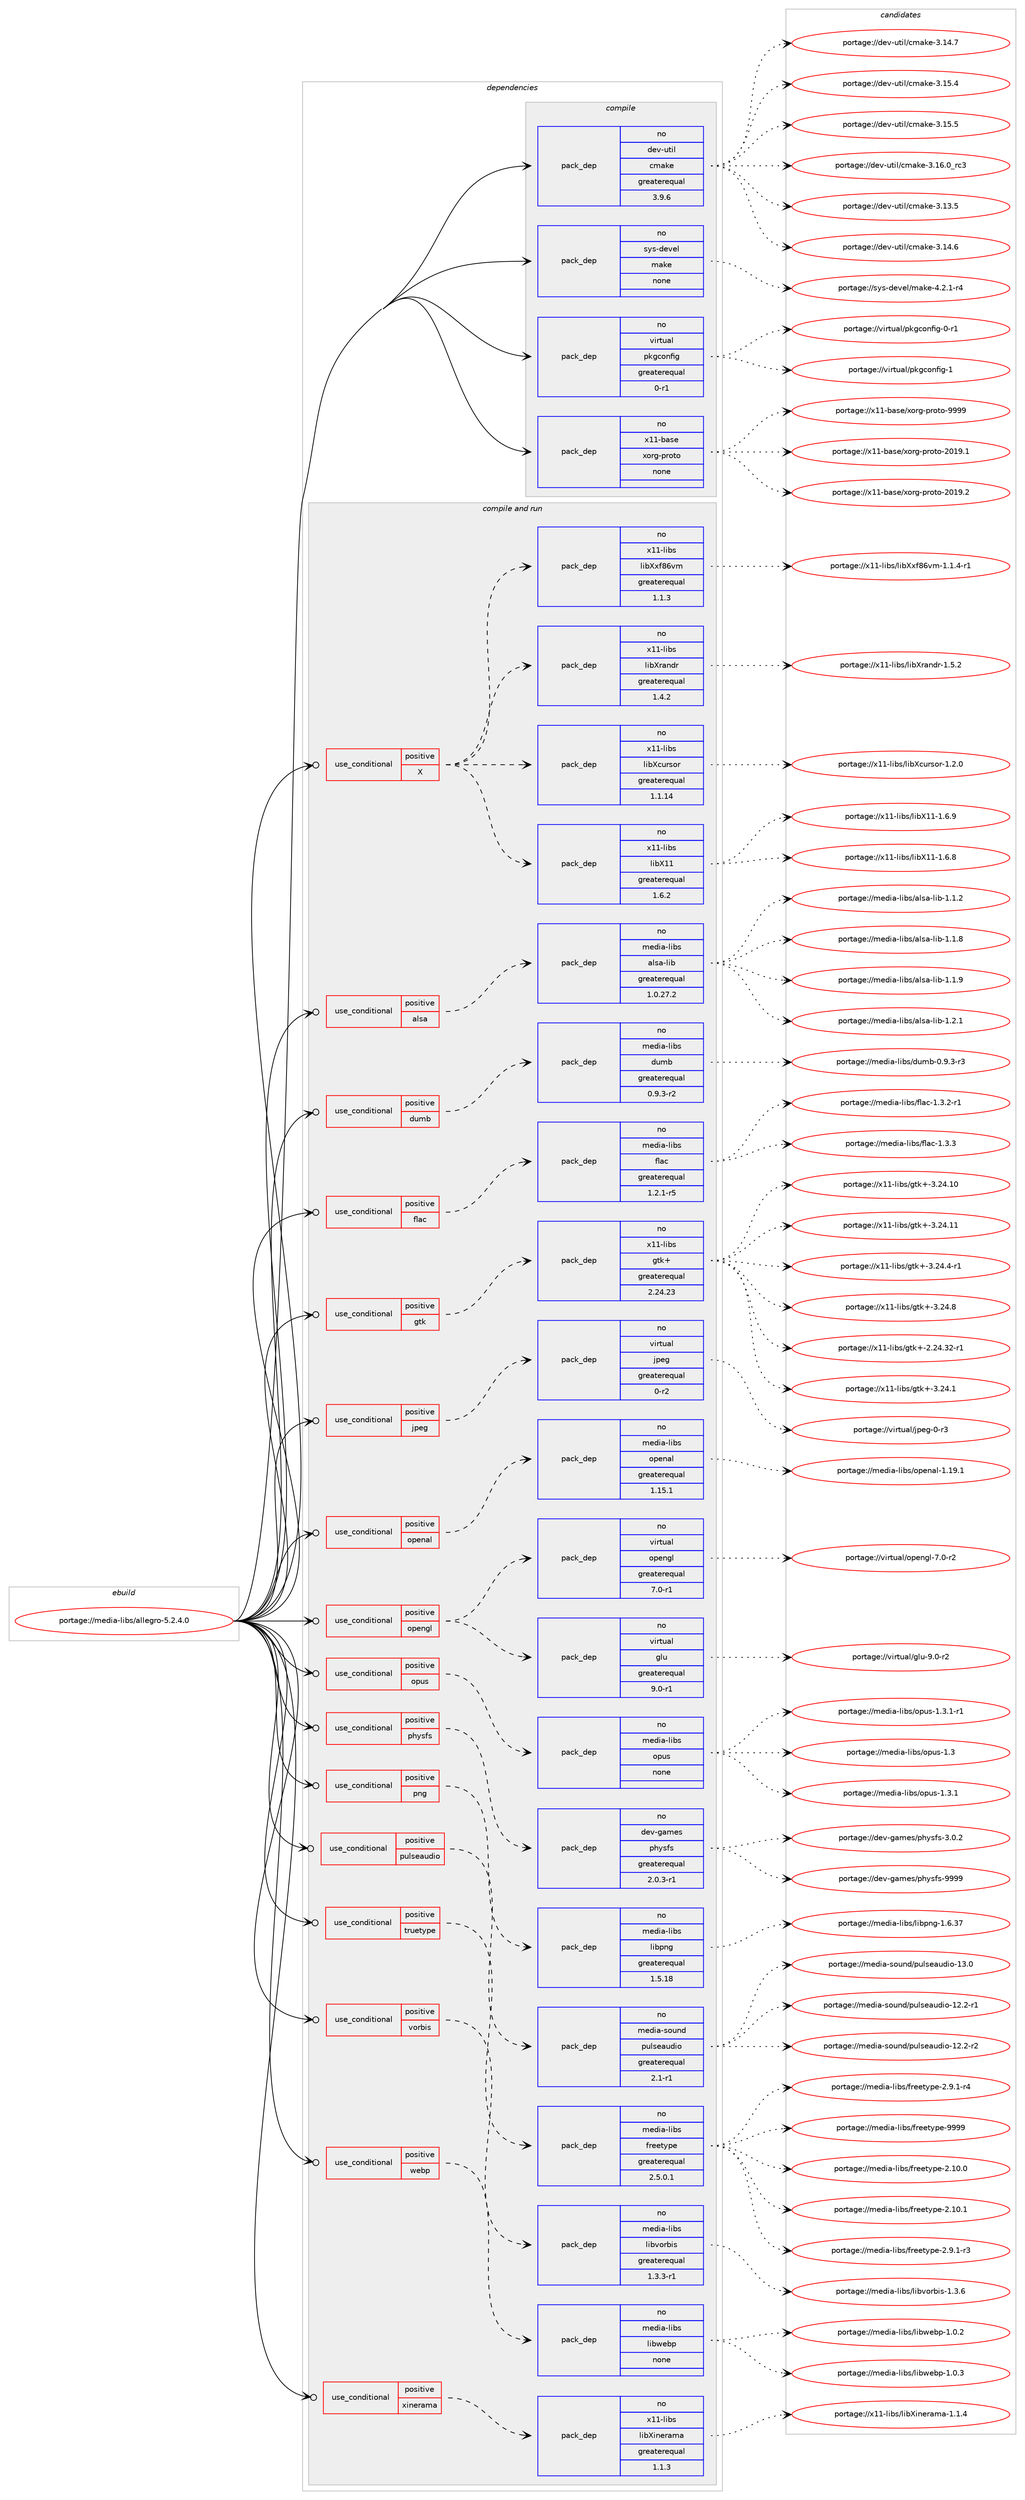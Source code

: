digraph prolog {

# *************
# Graph options
# *************

newrank=true;
concentrate=true;
compound=true;
graph [rankdir=LR,fontname=Helvetica,fontsize=10,ranksep=1.5];#, ranksep=2.5, nodesep=0.2];
edge  [arrowhead=vee];
node  [fontname=Helvetica,fontsize=10];

# **********
# The ebuild
# **********

subgraph cluster_leftcol {
color=gray;
rank=same;
label=<<i>ebuild</i>>;
id [label="portage://media-libs/allegro-5.2.4.0", color=red, width=4, href="../media-libs/allegro-5.2.4.0.svg"];
}

# ****************
# The dependencies
# ****************

subgraph cluster_midcol {
color=gray;
label=<<i>dependencies</i>>;
subgraph cluster_compile {
fillcolor="#eeeeee";
style=filled;
label=<<i>compile</i>>;
subgraph pack232961 {
dependency317170 [label=<<TABLE BORDER="0" CELLBORDER="1" CELLSPACING="0" CELLPADDING="4" WIDTH="220"><TR><TD ROWSPAN="6" CELLPADDING="30">pack_dep</TD></TR><TR><TD WIDTH="110">no</TD></TR><TR><TD>dev-util</TD></TR><TR><TD>cmake</TD></TR><TR><TD>greaterequal</TD></TR><TR><TD>3.9.6</TD></TR></TABLE>>, shape=none, color=blue];
}
id:e -> dependency317170:w [weight=20,style="solid",arrowhead="vee"];
subgraph pack232962 {
dependency317171 [label=<<TABLE BORDER="0" CELLBORDER="1" CELLSPACING="0" CELLPADDING="4" WIDTH="220"><TR><TD ROWSPAN="6" CELLPADDING="30">pack_dep</TD></TR><TR><TD WIDTH="110">no</TD></TR><TR><TD>sys-devel</TD></TR><TR><TD>make</TD></TR><TR><TD>none</TD></TR><TR><TD></TD></TR></TABLE>>, shape=none, color=blue];
}
id:e -> dependency317171:w [weight=20,style="solid",arrowhead="vee"];
subgraph pack232963 {
dependency317172 [label=<<TABLE BORDER="0" CELLBORDER="1" CELLSPACING="0" CELLPADDING="4" WIDTH="220"><TR><TD ROWSPAN="6" CELLPADDING="30">pack_dep</TD></TR><TR><TD WIDTH="110">no</TD></TR><TR><TD>virtual</TD></TR><TR><TD>pkgconfig</TD></TR><TR><TD>greaterequal</TD></TR><TR><TD>0-r1</TD></TR></TABLE>>, shape=none, color=blue];
}
id:e -> dependency317172:w [weight=20,style="solid",arrowhead="vee"];
subgraph pack232964 {
dependency317173 [label=<<TABLE BORDER="0" CELLBORDER="1" CELLSPACING="0" CELLPADDING="4" WIDTH="220"><TR><TD ROWSPAN="6" CELLPADDING="30">pack_dep</TD></TR><TR><TD WIDTH="110">no</TD></TR><TR><TD>x11-base</TD></TR><TR><TD>xorg-proto</TD></TR><TR><TD>none</TD></TR><TR><TD></TD></TR></TABLE>>, shape=none, color=blue];
}
id:e -> dependency317173:w [weight=20,style="solid",arrowhead="vee"];
}
subgraph cluster_compileandrun {
fillcolor="#eeeeee";
style=filled;
label=<<i>compile and run</i>>;
subgraph cond79097 {
dependency317174 [label=<<TABLE BORDER="0" CELLBORDER="1" CELLSPACING="0" CELLPADDING="4"><TR><TD ROWSPAN="3" CELLPADDING="10">use_conditional</TD></TR><TR><TD>positive</TD></TR><TR><TD>X</TD></TR></TABLE>>, shape=none, color=red];
subgraph pack232965 {
dependency317175 [label=<<TABLE BORDER="0" CELLBORDER="1" CELLSPACING="0" CELLPADDING="4" WIDTH="220"><TR><TD ROWSPAN="6" CELLPADDING="30">pack_dep</TD></TR><TR><TD WIDTH="110">no</TD></TR><TR><TD>x11-libs</TD></TR><TR><TD>libX11</TD></TR><TR><TD>greaterequal</TD></TR><TR><TD>1.6.2</TD></TR></TABLE>>, shape=none, color=blue];
}
dependency317174:e -> dependency317175:w [weight=20,style="dashed",arrowhead="vee"];
subgraph pack232966 {
dependency317176 [label=<<TABLE BORDER="0" CELLBORDER="1" CELLSPACING="0" CELLPADDING="4" WIDTH="220"><TR><TD ROWSPAN="6" CELLPADDING="30">pack_dep</TD></TR><TR><TD WIDTH="110">no</TD></TR><TR><TD>x11-libs</TD></TR><TR><TD>libXcursor</TD></TR><TR><TD>greaterequal</TD></TR><TR><TD>1.1.14</TD></TR></TABLE>>, shape=none, color=blue];
}
dependency317174:e -> dependency317176:w [weight=20,style="dashed",arrowhead="vee"];
subgraph pack232967 {
dependency317177 [label=<<TABLE BORDER="0" CELLBORDER="1" CELLSPACING="0" CELLPADDING="4" WIDTH="220"><TR><TD ROWSPAN="6" CELLPADDING="30">pack_dep</TD></TR><TR><TD WIDTH="110">no</TD></TR><TR><TD>x11-libs</TD></TR><TR><TD>libXrandr</TD></TR><TR><TD>greaterequal</TD></TR><TR><TD>1.4.2</TD></TR></TABLE>>, shape=none, color=blue];
}
dependency317174:e -> dependency317177:w [weight=20,style="dashed",arrowhead="vee"];
subgraph pack232968 {
dependency317178 [label=<<TABLE BORDER="0" CELLBORDER="1" CELLSPACING="0" CELLPADDING="4" WIDTH="220"><TR><TD ROWSPAN="6" CELLPADDING="30">pack_dep</TD></TR><TR><TD WIDTH="110">no</TD></TR><TR><TD>x11-libs</TD></TR><TR><TD>libXxf86vm</TD></TR><TR><TD>greaterequal</TD></TR><TR><TD>1.1.3</TD></TR></TABLE>>, shape=none, color=blue];
}
dependency317174:e -> dependency317178:w [weight=20,style="dashed",arrowhead="vee"];
}
id:e -> dependency317174:w [weight=20,style="solid",arrowhead="odotvee"];
subgraph cond79098 {
dependency317179 [label=<<TABLE BORDER="0" CELLBORDER="1" CELLSPACING="0" CELLPADDING="4"><TR><TD ROWSPAN="3" CELLPADDING="10">use_conditional</TD></TR><TR><TD>positive</TD></TR><TR><TD>alsa</TD></TR></TABLE>>, shape=none, color=red];
subgraph pack232969 {
dependency317180 [label=<<TABLE BORDER="0" CELLBORDER="1" CELLSPACING="0" CELLPADDING="4" WIDTH="220"><TR><TD ROWSPAN="6" CELLPADDING="30">pack_dep</TD></TR><TR><TD WIDTH="110">no</TD></TR><TR><TD>media-libs</TD></TR><TR><TD>alsa-lib</TD></TR><TR><TD>greaterequal</TD></TR><TR><TD>1.0.27.2</TD></TR></TABLE>>, shape=none, color=blue];
}
dependency317179:e -> dependency317180:w [weight=20,style="dashed",arrowhead="vee"];
}
id:e -> dependency317179:w [weight=20,style="solid",arrowhead="odotvee"];
subgraph cond79099 {
dependency317181 [label=<<TABLE BORDER="0" CELLBORDER="1" CELLSPACING="0" CELLPADDING="4"><TR><TD ROWSPAN="3" CELLPADDING="10">use_conditional</TD></TR><TR><TD>positive</TD></TR><TR><TD>dumb</TD></TR></TABLE>>, shape=none, color=red];
subgraph pack232970 {
dependency317182 [label=<<TABLE BORDER="0" CELLBORDER="1" CELLSPACING="0" CELLPADDING="4" WIDTH="220"><TR><TD ROWSPAN="6" CELLPADDING="30">pack_dep</TD></TR><TR><TD WIDTH="110">no</TD></TR><TR><TD>media-libs</TD></TR><TR><TD>dumb</TD></TR><TR><TD>greaterequal</TD></TR><TR><TD>0.9.3-r2</TD></TR></TABLE>>, shape=none, color=blue];
}
dependency317181:e -> dependency317182:w [weight=20,style="dashed",arrowhead="vee"];
}
id:e -> dependency317181:w [weight=20,style="solid",arrowhead="odotvee"];
subgraph cond79100 {
dependency317183 [label=<<TABLE BORDER="0" CELLBORDER="1" CELLSPACING="0" CELLPADDING="4"><TR><TD ROWSPAN="3" CELLPADDING="10">use_conditional</TD></TR><TR><TD>positive</TD></TR><TR><TD>flac</TD></TR></TABLE>>, shape=none, color=red];
subgraph pack232971 {
dependency317184 [label=<<TABLE BORDER="0" CELLBORDER="1" CELLSPACING="0" CELLPADDING="4" WIDTH="220"><TR><TD ROWSPAN="6" CELLPADDING="30">pack_dep</TD></TR><TR><TD WIDTH="110">no</TD></TR><TR><TD>media-libs</TD></TR><TR><TD>flac</TD></TR><TR><TD>greaterequal</TD></TR><TR><TD>1.2.1-r5</TD></TR></TABLE>>, shape=none, color=blue];
}
dependency317183:e -> dependency317184:w [weight=20,style="dashed",arrowhead="vee"];
}
id:e -> dependency317183:w [weight=20,style="solid",arrowhead="odotvee"];
subgraph cond79101 {
dependency317185 [label=<<TABLE BORDER="0" CELLBORDER="1" CELLSPACING="0" CELLPADDING="4"><TR><TD ROWSPAN="3" CELLPADDING="10">use_conditional</TD></TR><TR><TD>positive</TD></TR><TR><TD>gtk</TD></TR></TABLE>>, shape=none, color=red];
subgraph pack232972 {
dependency317186 [label=<<TABLE BORDER="0" CELLBORDER="1" CELLSPACING="0" CELLPADDING="4" WIDTH="220"><TR><TD ROWSPAN="6" CELLPADDING="30">pack_dep</TD></TR><TR><TD WIDTH="110">no</TD></TR><TR><TD>x11-libs</TD></TR><TR><TD>gtk+</TD></TR><TR><TD>greaterequal</TD></TR><TR><TD>2.24.23</TD></TR></TABLE>>, shape=none, color=blue];
}
dependency317185:e -> dependency317186:w [weight=20,style="dashed",arrowhead="vee"];
}
id:e -> dependency317185:w [weight=20,style="solid",arrowhead="odotvee"];
subgraph cond79102 {
dependency317187 [label=<<TABLE BORDER="0" CELLBORDER="1" CELLSPACING="0" CELLPADDING="4"><TR><TD ROWSPAN="3" CELLPADDING="10">use_conditional</TD></TR><TR><TD>positive</TD></TR><TR><TD>jpeg</TD></TR></TABLE>>, shape=none, color=red];
subgraph pack232973 {
dependency317188 [label=<<TABLE BORDER="0" CELLBORDER="1" CELLSPACING="0" CELLPADDING="4" WIDTH="220"><TR><TD ROWSPAN="6" CELLPADDING="30">pack_dep</TD></TR><TR><TD WIDTH="110">no</TD></TR><TR><TD>virtual</TD></TR><TR><TD>jpeg</TD></TR><TR><TD>greaterequal</TD></TR><TR><TD>0-r2</TD></TR></TABLE>>, shape=none, color=blue];
}
dependency317187:e -> dependency317188:w [weight=20,style="dashed",arrowhead="vee"];
}
id:e -> dependency317187:w [weight=20,style="solid",arrowhead="odotvee"];
subgraph cond79103 {
dependency317189 [label=<<TABLE BORDER="0" CELLBORDER="1" CELLSPACING="0" CELLPADDING="4"><TR><TD ROWSPAN="3" CELLPADDING="10">use_conditional</TD></TR><TR><TD>positive</TD></TR><TR><TD>openal</TD></TR></TABLE>>, shape=none, color=red];
subgraph pack232974 {
dependency317190 [label=<<TABLE BORDER="0" CELLBORDER="1" CELLSPACING="0" CELLPADDING="4" WIDTH="220"><TR><TD ROWSPAN="6" CELLPADDING="30">pack_dep</TD></TR><TR><TD WIDTH="110">no</TD></TR><TR><TD>media-libs</TD></TR><TR><TD>openal</TD></TR><TR><TD>greaterequal</TD></TR><TR><TD>1.15.1</TD></TR></TABLE>>, shape=none, color=blue];
}
dependency317189:e -> dependency317190:w [weight=20,style="dashed",arrowhead="vee"];
}
id:e -> dependency317189:w [weight=20,style="solid",arrowhead="odotvee"];
subgraph cond79104 {
dependency317191 [label=<<TABLE BORDER="0" CELLBORDER="1" CELLSPACING="0" CELLPADDING="4"><TR><TD ROWSPAN="3" CELLPADDING="10">use_conditional</TD></TR><TR><TD>positive</TD></TR><TR><TD>opengl</TD></TR></TABLE>>, shape=none, color=red];
subgraph pack232975 {
dependency317192 [label=<<TABLE BORDER="0" CELLBORDER="1" CELLSPACING="0" CELLPADDING="4" WIDTH="220"><TR><TD ROWSPAN="6" CELLPADDING="30">pack_dep</TD></TR><TR><TD WIDTH="110">no</TD></TR><TR><TD>virtual</TD></TR><TR><TD>glu</TD></TR><TR><TD>greaterequal</TD></TR><TR><TD>9.0-r1</TD></TR></TABLE>>, shape=none, color=blue];
}
dependency317191:e -> dependency317192:w [weight=20,style="dashed",arrowhead="vee"];
subgraph pack232976 {
dependency317193 [label=<<TABLE BORDER="0" CELLBORDER="1" CELLSPACING="0" CELLPADDING="4" WIDTH="220"><TR><TD ROWSPAN="6" CELLPADDING="30">pack_dep</TD></TR><TR><TD WIDTH="110">no</TD></TR><TR><TD>virtual</TD></TR><TR><TD>opengl</TD></TR><TR><TD>greaterequal</TD></TR><TR><TD>7.0-r1</TD></TR></TABLE>>, shape=none, color=blue];
}
dependency317191:e -> dependency317193:w [weight=20,style="dashed",arrowhead="vee"];
}
id:e -> dependency317191:w [weight=20,style="solid",arrowhead="odotvee"];
subgraph cond79105 {
dependency317194 [label=<<TABLE BORDER="0" CELLBORDER="1" CELLSPACING="0" CELLPADDING="4"><TR><TD ROWSPAN="3" CELLPADDING="10">use_conditional</TD></TR><TR><TD>positive</TD></TR><TR><TD>opus</TD></TR></TABLE>>, shape=none, color=red];
subgraph pack232977 {
dependency317195 [label=<<TABLE BORDER="0" CELLBORDER="1" CELLSPACING="0" CELLPADDING="4" WIDTH="220"><TR><TD ROWSPAN="6" CELLPADDING="30">pack_dep</TD></TR><TR><TD WIDTH="110">no</TD></TR><TR><TD>media-libs</TD></TR><TR><TD>opus</TD></TR><TR><TD>none</TD></TR><TR><TD></TD></TR></TABLE>>, shape=none, color=blue];
}
dependency317194:e -> dependency317195:w [weight=20,style="dashed",arrowhead="vee"];
}
id:e -> dependency317194:w [weight=20,style="solid",arrowhead="odotvee"];
subgraph cond79106 {
dependency317196 [label=<<TABLE BORDER="0" CELLBORDER="1" CELLSPACING="0" CELLPADDING="4"><TR><TD ROWSPAN="3" CELLPADDING="10">use_conditional</TD></TR><TR><TD>positive</TD></TR><TR><TD>physfs</TD></TR></TABLE>>, shape=none, color=red];
subgraph pack232978 {
dependency317197 [label=<<TABLE BORDER="0" CELLBORDER="1" CELLSPACING="0" CELLPADDING="4" WIDTH="220"><TR><TD ROWSPAN="6" CELLPADDING="30">pack_dep</TD></TR><TR><TD WIDTH="110">no</TD></TR><TR><TD>dev-games</TD></TR><TR><TD>physfs</TD></TR><TR><TD>greaterequal</TD></TR><TR><TD>2.0.3-r1</TD></TR></TABLE>>, shape=none, color=blue];
}
dependency317196:e -> dependency317197:w [weight=20,style="dashed",arrowhead="vee"];
}
id:e -> dependency317196:w [weight=20,style="solid",arrowhead="odotvee"];
subgraph cond79107 {
dependency317198 [label=<<TABLE BORDER="0" CELLBORDER="1" CELLSPACING="0" CELLPADDING="4"><TR><TD ROWSPAN="3" CELLPADDING="10">use_conditional</TD></TR><TR><TD>positive</TD></TR><TR><TD>png</TD></TR></TABLE>>, shape=none, color=red];
subgraph pack232979 {
dependency317199 [label=<<TABLE BORDER="0" CELLBORDER="1" CELLSPACING="0" CELLPADDING="4" WIDTH="220"><TR><TD ROWSPAN="6" CELLPADDING="30">pack_dep</TD></TR><TR><TD WIDTH="110">no</TD></TR><TR><TD>media-libs</TD></TR><TR><TD>libpng</TD></TR><TR><TD>greaterequal</TD></TR><TR><TD>1.5.18</TD></TR></TABLE>>, shape=none, color=blue];
}
dependency317198:e -> dependency317199:w [weight=20,style="dashed",arrowhead="vee"];
}
id:e -> dependency317198:w [weight=20,style="solid",arrowhead="odotvee"];
subgraph cond79108 {
dependency317200 [label=<<TABLE BORDER="0" CELLBORDER="1" CELLSPACING="0" CELLPADDING="4"><TR><TD ROWSPAN="3" CELLPADDING="10">use_conditional</TD></TR><TR><TD>positive</TD></TR><TR><TD>pulseaudio</TD></TR></TABLE>>, shape=none, color=red];
subgraph pack232980 {
dependency317201 [label=<<TABLE BORDER="0" CELLBORDER="1" CELLSPACING="0" CELLPADDING="4" WIDTH="220"><TR><TD ROWSPAN="6" CELLPADDING="30">pack_dep</TD></TR><TR><TD WIDTH="110">no</TD></TR><TR><TD>media-sound</TD></TR><TR><TD>pulseaudio</TD></TR><TR><TD>greaterequal</TD></TR><TR><TD>2.1-r1</TD></TR></TABLE>>, shape=none, color=blue];
}
dependency317200:e -> dependency317201:w [weight=20,style="dashed",arrowhead="vee"];
}
id:e -> dependency317200:w [weight=20,style="solid",arrowhead="odotvee"];
subgraph cond79109 {
dependency317202 [label=<<TABLE BORDER="0" CELLBORDER="1" CELLSPACING="0" CELLPADDING="4"><TR><TD ROWSPAN="3" CELLPADDING="10">use_conditional</TD></TR><TR><TD>positive</TD></TR><TR><TD>truetype</TD></TR></TABLE>>, shape=none, color=red];
subgraph pack232981 {
dependency317203 [label=<<TABLE BORDER="0" CELLBORDER="1" CELLSPACING="0" CELLPADDING="4" WIDTH="220"><TR><TD ROWSPAN="6" CELLPADDING="30">pack_dep</TD></TR><TR><TD WIDTH="110">no</TD></TR><TR><TD>media-libs</TD></TR><TR><TD>freetype</TD></TR><TR><TD>greaterequal</TD></TR><TR><TD>2.5.0.1</TD></TR></TABLE>>, shape=none, color=blue];
}
dependency317202:e -> dependency317203:w [weight=20,style="dashed",arrowhead="vee"];
}
id:e -> dependency317202:w [weight=20,style="solid",arrowhead="odotvee"];
subgraph cond79110 {
dependency317204 [label=<<TABLE BORDER="0" CELLBORDER="1" CELLSPACING="0" CELLPADDING="4"><TR><TD ROWSPAN="3" CELLPADDING="10">use_conditional</TD></TR><TR><TD>positive</TD></TR><TR><TD>vorbis</TD></TR></TABLE>>, shape=none, color=red];
subgraph pack232982 {
dependency317205 [label=<<TABLE BORDER="0" CELLBORDER="1" CELLSPACING="0" CELLPADDING="4" WIDTH="220"><TR><TD ROWSPAN="6" CELLPADDING="30">pack_dep</TD></TR><TR><TD WIDTH="110">no</TD></TR><TR><TD>media-libs</TD></TR><TR><TD>libvorbis</TD></TR><TR><TD>greaterequal</TD></TR><TR><TD>1.3.3-r1</TD></TR></TABLE>>, shape=none, color=blue];
}
dependency317204:e -> dependency317205:w [weight=20,style="dashed",arrowhead="vee"];
}
id:e -> dependency317204:w [weight=20,style="solid",arrowhead="odotvee"];
subgraph cond79111 {
dependency317206 [label=<<TABLE BORDER="0" CELLBORDER="1" CELLSPACING="0" CELLPADDING="4"><TR><TD ROWSPAN="3" CELLPADDING="10">use_conditional</TD></TR><TR><TD>positive</TD></TR><TR><TD>webp</TD></TR></TABLE>>, shape=none, color=red];
subgraph pack232983 {
dependency317207 [label=<<TABLE BORDER="0" CELLBORDER="1" CELLSPACING="0" CELLPADDING="4" WIDTH="220"><TR><TD ROWSPAN="6" CELLPADDING="30">pack_dep</TD></TR><TR><TD WIDTH="110">no</TD></TR><TR><TD>media-libs</TD></TR><TR><TD>libwebp</TD></TR><TR><TD>none</TD></TR><TR><TD></TD></TR></TABLE>>, shape=none, color=blue];
}
dependency317206:e -> dependency317207:w [weight=20,style="dashed",arrowhead="vee"];
}
id:e -> dependency317206:w [weight=20,style="solid",arrowhead="odotvee"];
subgraph cond79112 {
dependency317208 [label=<<TABLE BORDER="0" CELLBORDER="1" CELLSPACING="0" CELLPADDING="4"><TR><TD ROWSPAN="3" CELLPADDING="10">use_conditional</TD></TR><TR><TD>positive</TD></TR><TR><TD>xinerama</TD></TR></TABLE>>, shape=none, color=red];
subgraph pack232984 {
dependency317209 [label=<<TABLE BORDER="0" CELLBORDER="1" CELLSPACING="0" CELLPADDING="4" WIDTH="220"><TR><TD ROWSPAN="6" CELLPADDING="30">pack_dep</TD></TR><TR><TD WIDTH="110">no</TD></TR><TR><TD>x11-libs</TD></TR><TR><TD>libXinerama</TD></TR><TR><TD>greaterequal</TD></TR><TR><TD>1.1.3</TD></TR></TABLE>>, shape=none, color=blue];
}
dependency317208:e -> dependency317209:w [weight=20,style="dashed",arrowhead="vee"];
}
id:e -> dependency317208:w [weight=20,style="solid",arrowhead="odotvee"];
}
subgraph cluster_run {
fillcolor="#eeeeee";
style=filled;
label=<<i>run</i>>;
}
}

# **************
# The candidates
# **************

subgraph cluster_choices {
rank=same;
color=gray;
label=<<i>candidates</i>>;

subgraph choice232961 {
color=black;
nodesep=1;
choiceportage1001011184511711610510847991099710710145514649514653 [label="portage://dev-util/cmake-3.13.5", color=red, width=4,href="../dev-util/cmake-3.13.5.svg"];
choiceportage1001011184511711610510847991099710710145514649524654 [label="portage://dev-util/cmake-3.14.6", color=red, width=4,href="../dev-util/cmake-3.14.6.svg"];
choiceportage1001011184511711610510847991099710710145514649524655 [label="portage://dev-util/cmake-3.14.7", color=red, width=4,href="../dev-util/cmake-3.14.7.svg"];
choiceportage1001011184511711610510847991099710710145514649534652 [label="portage://dev-util/cmake-3.15.4", color=red, width=4,href="../dev-util/cmake-3.15.4.svg"];
choiceportage1001011184511711610510847991099710710145514649534653 [label="portage://dev-util/cmake-3.15.5", color=red, width=4,href="../dev-util/cmake-3.15.5.svg"];
choiceportage1001011184511711610510847991099710710145514649544648951149951 [label="portage://dev-util/cmake-3.16.0_rc3", color=red, width=4,href="../dev-util/cmake-3.16.0_rc3.svg"];
dependency317170:e -> choiceportage1001011184511711610510847991099710710145514649514653:w [style=dotted,weight="100"];
dependency317170:e -> choiceportage1001011184511711610510847991099710710145514649524654:w [style=dotted,weight="100"];
dependency317170:e -> choiceportage1001011184511711610510847991099710710145514649524655:w [style=dotted,weight="100"];
dependency317170:e -> choiceportage1001011184511711610510847991099710710145514649534652:w [style=dotted,weight="100"];
dependency317170:e -> choiceportage1001011184511711610510847991099710710145514649534653:w [style=dotted,weight="100"];
dependency317170:e -> choiceportage1001011184511711610510847991099710710145514649544648951149951:w [style=dotted,weight="100"];
}
subgraph choice232962 {
color=black;
nodesep=1;
choiceportage1151211154510010111810110847109971071014552465046494511452 [label="portage://sys-devel/make-4.2.1-r4", color=red, width=4,href="../sys-devel/make-4.2.1-r4.svg"];
dependency317171:e -> choiceportage1151211154510010111810110847109971071014552465046494511452:w [style=dotted,weight="100"];
}
subgraph choice232963 {
color=black;
nodesep=1;
choiceportage11810511411611797108471121071039911111010210510345484511449 [label="portage://virtual/pkgconfig-0-r1", color=red, width=4,href="../virtual/pkgconfig-0-r1.svg"];
choiceportage1181051141161179710847112107103991111101021051034549 [label="portage://virtual/pkgconfig-1", color=red, width=4,href="../virtual/pkgconfig-1.svg"];
dependency317172:e -> choiceportage11810511411611797108471121071039911111010210510345484511449:w [style=dotted,weight="100"];
dependency317172:e -> choiceportage1181051141161179710847112107103991111101021051034549:w [style=dotted,weight="100"];
}
subgraph choice232964 {
color=black;
nodesep=1;
choiceportage1204949459897115101471201111141034511211411111611145504849574649 [label="portage://x11-base/xorg-proto-2019.1", color=red, width=4,href="../x11-base/xorg-proto-2019.1.svg"];
choiceportage1204949459897115101471201111141034511211411111611145504849574650 [label="portage://x11-base/xorg-proto-2019.2", color=red, width=4,href="../x11-base/xorg-proto-2019.2.svg"];
choiceportage120494945989711510147120111114103451121141111161114557575757 [label="portage://x11-base/xorg-proto-9999", color=red, width=4,href="../x11-base/xorg-proto-9999.svg"];
dependency317173:e -> choiceportage1204949459897115101471201111141034511211411111611145504849574649:w [style=dotted,weight="100"];
dependency317173:e -> choiceportage1204949459897115101471201111141034511211411111611145504849574650:w [style=dotted,weight="100"];
dependency317173:e -> choiceportage120494945989711510147120111114103451121141111161114557575757:w [style=dotted,weight="100"];
}
subgraph choice232965 {
color=black;
nodesep=1;
choiceportage120494945108105981154710810598884949454946544656 [label="portage://x11-libs/libX11-1.6.8", color=red, width=4,href="../x11-libs/libX11-1.6.8.svg"];
choiceportage120494945108105981154710810598884949454946544657 [label="portage://x11-libs/libX11-1.6.9", color=red, width=4,href="../x11-libs/libX11-1.6.9.svg"];
dependency317175:e -> choiceportage120494945108105981154710810598884949454946544656:w [style=dotted,weight="100"];
dependency317175:e -> choiceportage120494945108105981154710810598884949454946544657:w [style=dotted,weight="100"];
}
subgraph choice232966 {
color=black;
nodesep=1;
choiceportage1204949451081059811547108105988899117114115111114454946504648 [label="portage://x11-libs/libXcursor-1.2.0", color=red, width=4,href="../x11-libs/libXcursor-1.2.0.svg"];
dependency317176:e -> choiceportage1204949451081059811547108105988899117114115111114454946504648:w [style=dotted,weight="100"];
}
subgraph choice232967 {
color=black;
nodesep=1;
choiceportage1204949451081059811547108105988811497110100114454946534650 [label="portage://x11-libs/libXrandr-1.5.2", color=red, width=4,href="../x11-libs/libXrandr-1.5.2.svg"];
dependency317177:e -> choiceportage1204949451081059811547108105988811497110100114454946534650:w [style=dotted,weight="100"];
}
subgraph choice232968 {
color=black;
nodesep=1;
choiceportage1204949451081059811547108105988812010256541181094549464946524511449 [label="portage://x11-libs/libXxf86vm-1.1.4-r1", color=red, width=4,href="../x11-libs/libXxf86vm-1.1.4-r1.svg"];
dependency317178:e -> choiceportage1204949451081059811547108105988812010256541181094549464946524511449:w [style=dotted,weight="100"];
}
subgraph choice232969 {
color=black;
nodesep=1;
choiceportage1091011001059745108105981154797108115974510810598454946494650 [label="portage://media-libs/alsa-lib-1.1.2", color=red, width=4,href="../media-libs/alsa-lib-1.1.2.svg"];
choiceportage1091011001059745108105981154797108115974510810598454946494656 [label="portage://media-libs/alsa-lib-1.1.8", color=red, width=4,href="../media-libs/alsa-lib-1.1.8.svg"];
choiceportage1091011001059745108105981154797108115974510810598454946494657 [label="portage://media-libs/alsa-lib-1.1.9", color=red, width=4,href="../media-libs/alsa-lib-1.1.9.svg"];
choiceportage1091011001059745108105981154797108115974510810598454946504649 [label="portage://media-libs/alsa-lib-1.2.1", color=red, width=4,href="../media-libs/alsa-lib-1.2.1.svg"];
dependency317180:e -> choiceportage1091011001059745108105981154797108115974510810598454946494650:w [style=dotted,weight="100"];
dependency317180:e -> choiceportage1091011001059745108105981154797108115974510810598454946494656:w [style=dotted,weight="100"];
dependency317180:e -> choiceportage1091011001059745108105981154797108115974510810598454946494657:w [style=dotted,weight="100"];
dependency317180:e -> choiceportage1091011001059745108105981154797108115974510810598454946504649:w [style=dotted,weight="100"];
}
subgraph choice232970 {
color=black;
nodesep=1;
choiceportage10910110010597451081059811547100117109984548465746514511451 [label="portage://media-libs/dumb-0.9.3-r3", color=red, width=4,href="../media-libs/dumb-0.9.3-r3.svg"];
dependency317182:e -> choiceportage10910110010597451081059811547100117109984548465746514511451:w [style=dotted,weight="100"];
}
subgraph choice232971 {
color=black;
nodesep=1;
choiceportage1091011001059745108105981154710210897994549465146504511449 [label="portage://media-libs/flac-1.3.2-r1", color=red, width=4,href="../media-libs/flac-1.3.2-r1.svg"];
choiceportage109101100105974510810598115471021089799454946514651 [label="portage://media-libs/flac-1.3.3", color=red, width=4,href="../media-libs/flac-1.3.3.svg"];
dependency317184:e -> choiceportage1091011001059745108105981154710210897994549465146504511449:w [style=dotted,weight="100"];
dependency317184:e -> choiceportage109101100105974510810598115471021089799454946514651:w [style=dotted,weight="100"];
}
subgraph choice232972 {
color=black;
nodesep=1;
choiceportage12049494510810598115471031161074345504650524651504511449 [label="portage://x11-libs/gtk+-2.24.32-r1", color=red, width=4,href="../x11-libs/gtk+-2.24.32-r1.svg"];
choiceportage12049494510810598115471031161074345514650524649 [label="portage://x11-libs/gtk+-3.24.1", color=red, width=4,href="../x11-libs/gtk+-3.24.1.svg"];
choiceportage1204949451081059811547103116107434551465052464948 [label="portage://x11-libs/gtk+-3.24.10", color=red, width=4,href="../x11-libs/gtk+-3.24.10.svg"];
choiceportage1204949451081059811547103116107434551465052464949 [label="portage://x11-libs/gtk+-3.24.11", color=red, width=4,href="../x11-libs/gtk+-3.24.11.svg"];
choiceportage120494945108105981154710311610743455146505246524511449 [label="portage://x11-libs/gtk+-3.24.4-r1", color=red, width=4,href="../x11-libs/gtk+-3.24.4-r1.svg"];
choiceportage12049494510810598115471031161074345514650524656 [label="portage://x11-libs/gtk+-3.24.8", color=red, width=4,href="../x11-libs/gtk+-3.24.8.svg"];
dependency317186:e -> choiceportage12049494510810598115471031161074345504650524651504511449:w [style=dotted,weight="100"];
dependency317186:e -> choiceportage12049494510810598115471031161074345514650524649:w [style=dotted,weight="100"];
dependency317186:e -> choiceportage1204949451081059811547103116107434551465052464948:w [style=dotted,weight="100"];
dependency317186:e -> choiceportage1204949451081059811547103116107434551465052464949:w [style=dotted,weight="100"];
dependency317186:e -> choiceportage120494945108105981154710311610743455146505246524511449:w [style=dotted,weight="100"];
dependency317186:e -> choiceportage12049494510810598115471031161074345514650524656:w [style=dotted,weight="100"];
}
subgraph choice232973 {
color=black;
nodesep=1;
choiceportage118105114116117971084710611210110345484511451 [label="portage://virtual/jpeg-0-r3", color=red, width=4,href="../virtual/jpeg-0-r3.svg"];
dependency317188:e -> choiceportage118105114116117971084710611210110345484511451:w [style=dotted,weight="100"];
}
subgraph choice232974 {
color=black;
nodesep=1;
choiceportage109101100105974510810598115471111121011109710845494649574649 [label="portage://media-libs/openal-1.19.1", color=red, width=4,href="../media-libs/openal-1.19.1.svg"];
dependency317190:e -> choiceportage109101100105974510810598115471111121011109710845494649574649:w [style=dotted,weight="100"];
}
subgraph choice232975 {
color=black;
nodesep=1;
choiceportage1181051141161179710847103108117455746484511450 [label="portage://virtual/glu-9.0-r2", color=red, width=4,href="../virtual/glu-9.0-r2.svg"];
dependency317192:e -> choiceportage1181051141161179710847103108117455746484511450:w [style=dotted,weight="100"];
}
subgraph choice232976 {
color=black;
nodesep=1;
choiceportage1181051141161179710847111112101110103108455546484511450 [label="portage://virtual/opengl-7.0-r2", color=red, width=4,href="../virtual/opengl-7.0-r2.svg"];
dependency317193:e -> choiceportage1181051141161179710847111112101110103108455546484511450:w [style=dotted,weight="100"];
}
subgraph choice232977 {
color=black;
nodesep=1;
choiceportage1091011001059745108105981154711111211711545494651 [label="portage://media-libs/opus-1.3", color=red, width=4,href="../media-libs/opus-1.3.svg"];
choiceportage10910110010597451081059811547111112117115454946514649 [label="portage://media-libs/opus-1.3.1", color=red, width=4,href="../media-libs/opus-1.3.1.svg"];
choiceportage109101100105974510810598115471111121171154549465146494511449 [label="portage://media-libs/opus-1.3.1-r1", color=red, width=4,href="../media-libs/opus-1.3.1-r1.svg"];
dependency317195:e -> choiceportage1091011001059745108105981154711111211711545494651:w [style=dotted,weight="100"];
dependency317195:e -> choiceportage10910110010597451081059811547111112117115454946514649:w [style=dotted,weight="100"];
dependency317195:e -> choiceportage109101100105974510810598115471111121171154549465146494511449:w [style=dotted,weight="100"];
}
subgraph choice232978 {
color=black;
nodesep=1;
choiceportage100101118451039710910111547112104121115102115455146484650 [label="portage://dev-games/physfs-3.0.2", color=red, width=4,href="../dev-games/physfs-3.0.2.svg"];
choiceportage1001011184510397109101115471121041211151021154557575757 [label="portage://dev-games/physfs-9999", color=red, width=4,href="../dev-games/physfs-9999.svg"];
dependency317197:e -> choiceportage100101118451039710910111547112104121115102115455146484650:w [style=dotted,weight="100"];
dependency317197:e -> choiceportage1001011184510397109101115471121041211151021154557575757:w [style=dotted,weight="100"];
}
subgraph choice232979 {
color=black;
nodesep=1;
choiceportage109101100105974510810598115471081059811211010345494654465155 [label="portage://media-libs/libpng-1.6.37", color=red, width=4,href="../media-libs/libpng-1.6.37.svg"];
dependency317199:e -> choiceportage109101100105974510810598115471081059811211010345494654465155:w [style=dotted,weight="100"];
}
subgraph choice232980 {
color=black;
nodesep=1;
choiceportage1091011001059745115111117110100471121171081151019711710010511145495046504511449 [label="portage://media-sound/pulseaudio-12.2-r1", color=red, width=4,href="../media-sound/pulseaudio-12.2-r1.svg"];
choiceportage1091011001059745115111117110100471121171081151019711710010511145495046504511450 [label="portage://media-sound/pulseaudio-12.2-r2", color=red, width=4,href="../media-sound/pulseaudio-12.2-r2.svg"];
choiceportage109101100105974511511111711010047112117108115101971171001051114549514648 [label="portage://media-sound/pulseaudio-13.0", color=red, width=4,href="../media-sound/pulseaudio-13.0.svg"];
dependency317201:e -> choiceportage1091011001059745115111117110100471121171081151019711710010511145495046504511449:w [style=dotted,weight="100"];
dependency317201:e -> choiceportage1091011001059745115111117110100471121171081151019711710010511145495046504511450:w [style=dotted,weight="100"];
dependency317201:e -> choiceportage109101100105974511511111711010047112117108115101971171001051114549514648:w [style=dotted,weight="100"];
}
subgraph choice232981 {
color=black;
nodesep=1;
choiceportage1091011001059745108105981154710211410110111612111210145504649484648 [label="portage://media-libs/freetype-2.10.0", color=red, width=4,href="../media-libs/freetype-2.10.0.svg"];
choiceportage1091011001059745108105981154710211410110111612111210145504649484649 [label="portage://media-libs/freetype-2.10.1", color=red, width=4,href="../media-libs/freetype-2.10.1.svg"];
choiceportage109101100105974510810598115471021141011011161211121014550465746494511451 [label="portage://media-libs/freetype-2.9.1-r3", color=red, width=4,href="../media-libs/freetype-2.9.1-r3.svg"];
choiceportage109101100105974510810598115471021141011011161211121014550465746494511452 [label="portage://media-libs/freetype-2.9.1-r4", color=red, width=4,href="../media-libs/freetype-2.9.1-r4.svg"];
choiceportage109101100105974510810598115471021141011011161211121014557575757 [label="portage://media-libs/freetype-9999", color=red, width=4,href="../media-libs/freetype-9999.svg"];
dependency317203:e -> choiceportage1091011001059745108105981154710211410110111612111210145504649484648:w [style=dotted,weight="100"];
dependency317203:e -> choiceportage1091011001059745108105981154710211410110111612111210145504649484649:w [style=dotted,weight="100"];
dependency317203:e -> choiceportage109101100105974510810598115471021141011011161211121014550465746494511451:w [style=dotted,weight="100"];
dependency317203:e -> choiceportage109101100105974510810598115471021141011011161211121014550465746494511452:w [style=dotted,weight="100"];
dependency317203:e -> choiceportage109101100105974510810598115471021141011011161211121014557575757:w [style=dotted,weight="100"];
}
subgraph choice232982 {
color=black;
nodesep=1;
choiceportage109101100105974510810598115471081059811811111498105115454946514654 [label="portage://media-libs/libvorbis-1.3.6", color=red, width=4,href="../media-libs/libvorbis-1.3.6.svg"];
dependency317205:e -> choiceportage109101100105974510810598115471081059811811111498105115454946514654:w [style=dotted,weight="100"];
}
subgraph choice232983 {
color=black;
nodesep=1;
choiceportage109101100105974510810598115471081059811910198112454946484650 [label="portage://media-libs/libwebp-1.0.2", color=red, width=4,href="../media-libs/libwebp-1.0.2.svg"];
choiceportage109101100105974510810598115471081059811910198112454946484651 [label="portage://media-libs/libwebp-1.0.3", color=red, width=4,href="../media-libs/libwebp-1.0.3.svg"];
dependency317207:e -> choiceportage109101100105974510810598115471081059811910198112454946484650:w [style=dotted,weight="100"];
dependency317207:e -> choiceportage109101100105974510810598115471081059811910198112454946484651:w [style=dotted,weight="100"];
}
subgraph choice232984 {
color=black;
nodesep=1;
choiceportage120494945108105981154710810598881051101011149710997454946494652 [label="portage://x11-libs/libXinerama-1.1.4", color=red, width=4,href="../x11-libs/libXinerama-1.1.4.svg"];
dependency317209:e -> choiceportage120494945108105981154710810598881051101011149710997454946494652:w [style=dotted,weight="100"];
}
}

}
